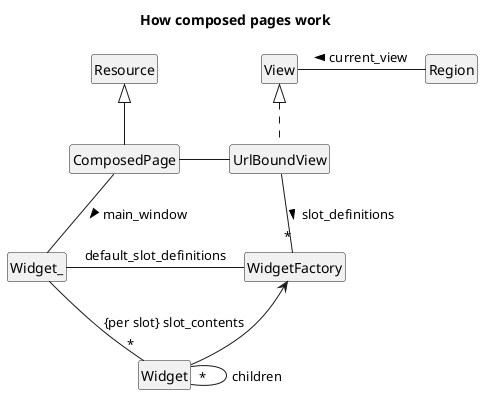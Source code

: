 @startuml

title How composed pages work

hide members
hide circle


ComposedPage -up-|> Resource

UrlBoundView .up.|> View
View -right- Region : < current_view

ComposedPage -right- UrlBoundView
ComposedPage -- Widget_ : main_window >

UrlBoundView -- "*" WidgetFactory : slot_definitions >

Widget_ -right- WidgetFactory : default_slot_definitions
Widget -up-> WidgetFactory
Widget -- "*" Widget : children
Widget_ -- "*" Widget : {per slot} slot_contents

@enduml